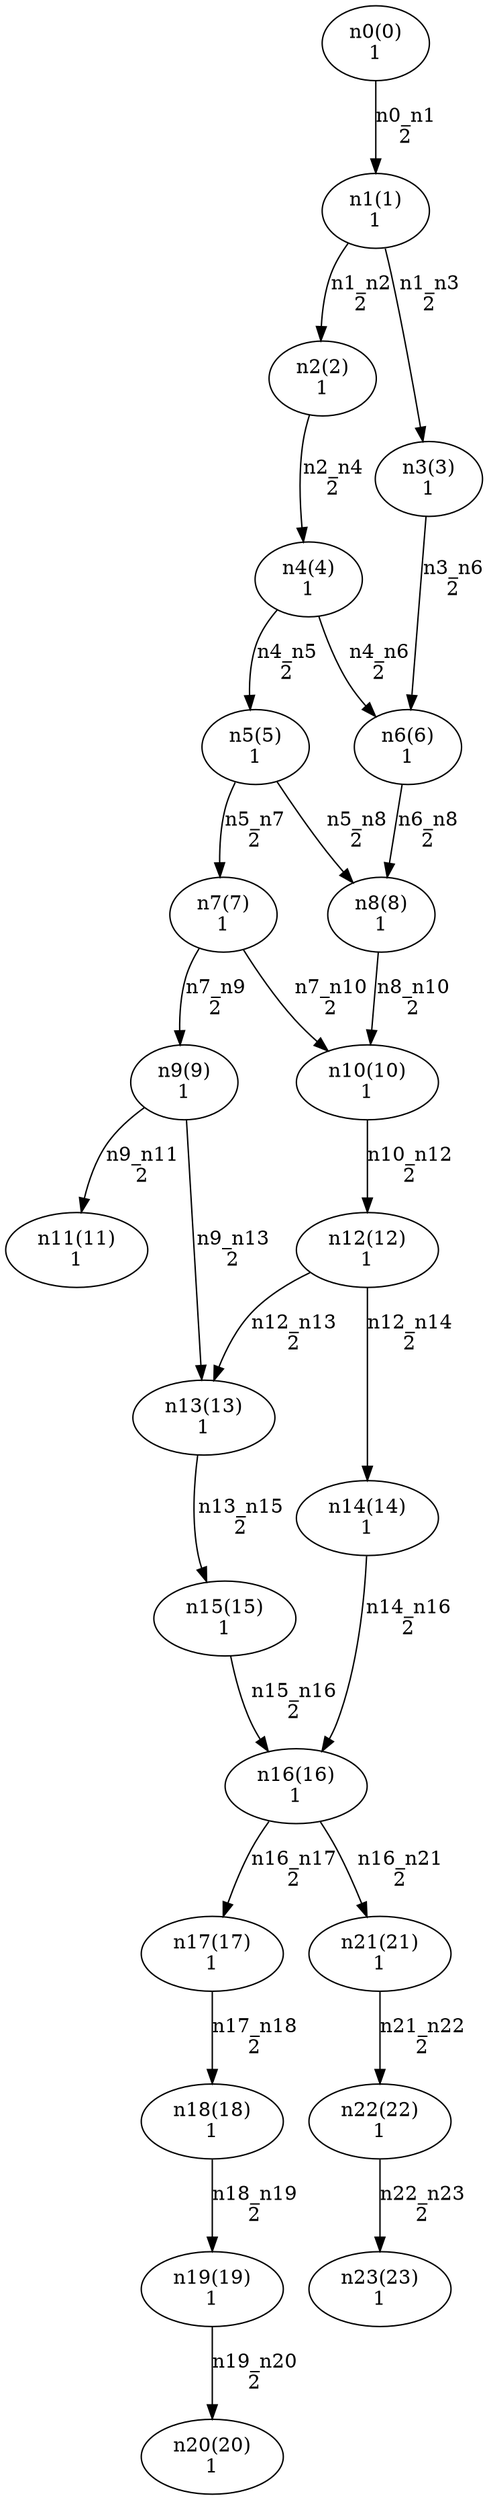 digraph test_0 {
    size="28,40";
    n0 [ label="n0(0)\n1" ];
    n1 [ label="n1(1)\n1" ];
    n2 [ label="n2(2)\n1" ];
    n3 [ label="n3(3)\n1" ];
    n4 [ label="n4(4)\n1" ];
    n6 [ label="n6(6)\n1" ];
    n5 [ label="n5(5)\n1" ];
    n7 [ label="n7(7)\n1" ];
    n8 [ label="n8(8)\n1" ];
    n9 [ label="n9(9)\n1" ];
    n10 [ label="n10(10)\n1" ];
    n11 [ label="n11(11)\n1" ];
    n13 [ label="n13(13)\n1" ];
    n12 [ label="n12(12)\n1" ];
    n14 [ label="n14(14)\n1" ];
    n15 [ label="n15(15)\n1" ];
    n16 [ label="n16(16)\n1" ];
    n17 [ label="n17(17)\n1" ];
    n21 [ label="n21(21)\n1" ];
    n18 [ label="n18(18)\n1" ];
    n19 [ label="n19(19)\n1" ];
    n20 [ label="n20(20)\n1" ];
    n22 [ label="n22(22)\n1" ];
    n23 [ label="n23(23)\n1" ];

    n0 -> n1 [ label="n0_n1\n2" ];
    n1 -> n2 [ label="n1_n2\n2" ];
    n1 -> n3 [ label="n1_n3\n2" ];
    n2 -> n4 [ label="n2_n4\n2" ];
    n3 -> n6 [ label="n3_n6\n2" ];
    n4 -> n5 [ label="n4_n5\n2" ];
    n4 -> n6 [ label="n4_n6\n2" ];
    n5 -> n7 [ label="n5_n7\n2" ];
    n5 -> n8 [ label="n5_n8\n2" ];
    n6 -> n8 [ label="n6_n8\n2" ];
    n7 -> n9 [ label="n7_n9\n2" ];
    n7 -> n10 [ label="n7_n10\n2" ];
    n8 -> n10 [ label="n8_n10\n2" ];
    n9 -> n11 [ label="n9_n11\n2" ];
    n9 -> n13 [ label="n9_n13\n2" ];
    n10 -> n12 [ label="n10_n12\n2" ];
    n12 -> n13 [ label="n12_n13\n2" ];
    n12 -> n14 [ label="n12_n14\n2" ];
    n13 -> n15 [ label="n13_n15\n2" ];
    n14 -> n16 [ label="n14_n16\n2" ];
    n15 -> n16 [ label="n15_n16\n2" ];
    n16 -> n17 [ label="n16_n17\n2" ];
    n16 -> n21 [ label="n16_n21\n2" ];
    n17 -> n18 [ label="n17_n18\n2" ];
    n18 -> n19 [ label="n18_n19\n2" ];
    n19 -> n20 [ label="n19_n20\n2" ];
    n21 -> n22 [ label="n21_n22\n2" ];
    n22 -> n23 [ label="n22_n23\n2" ];
}
